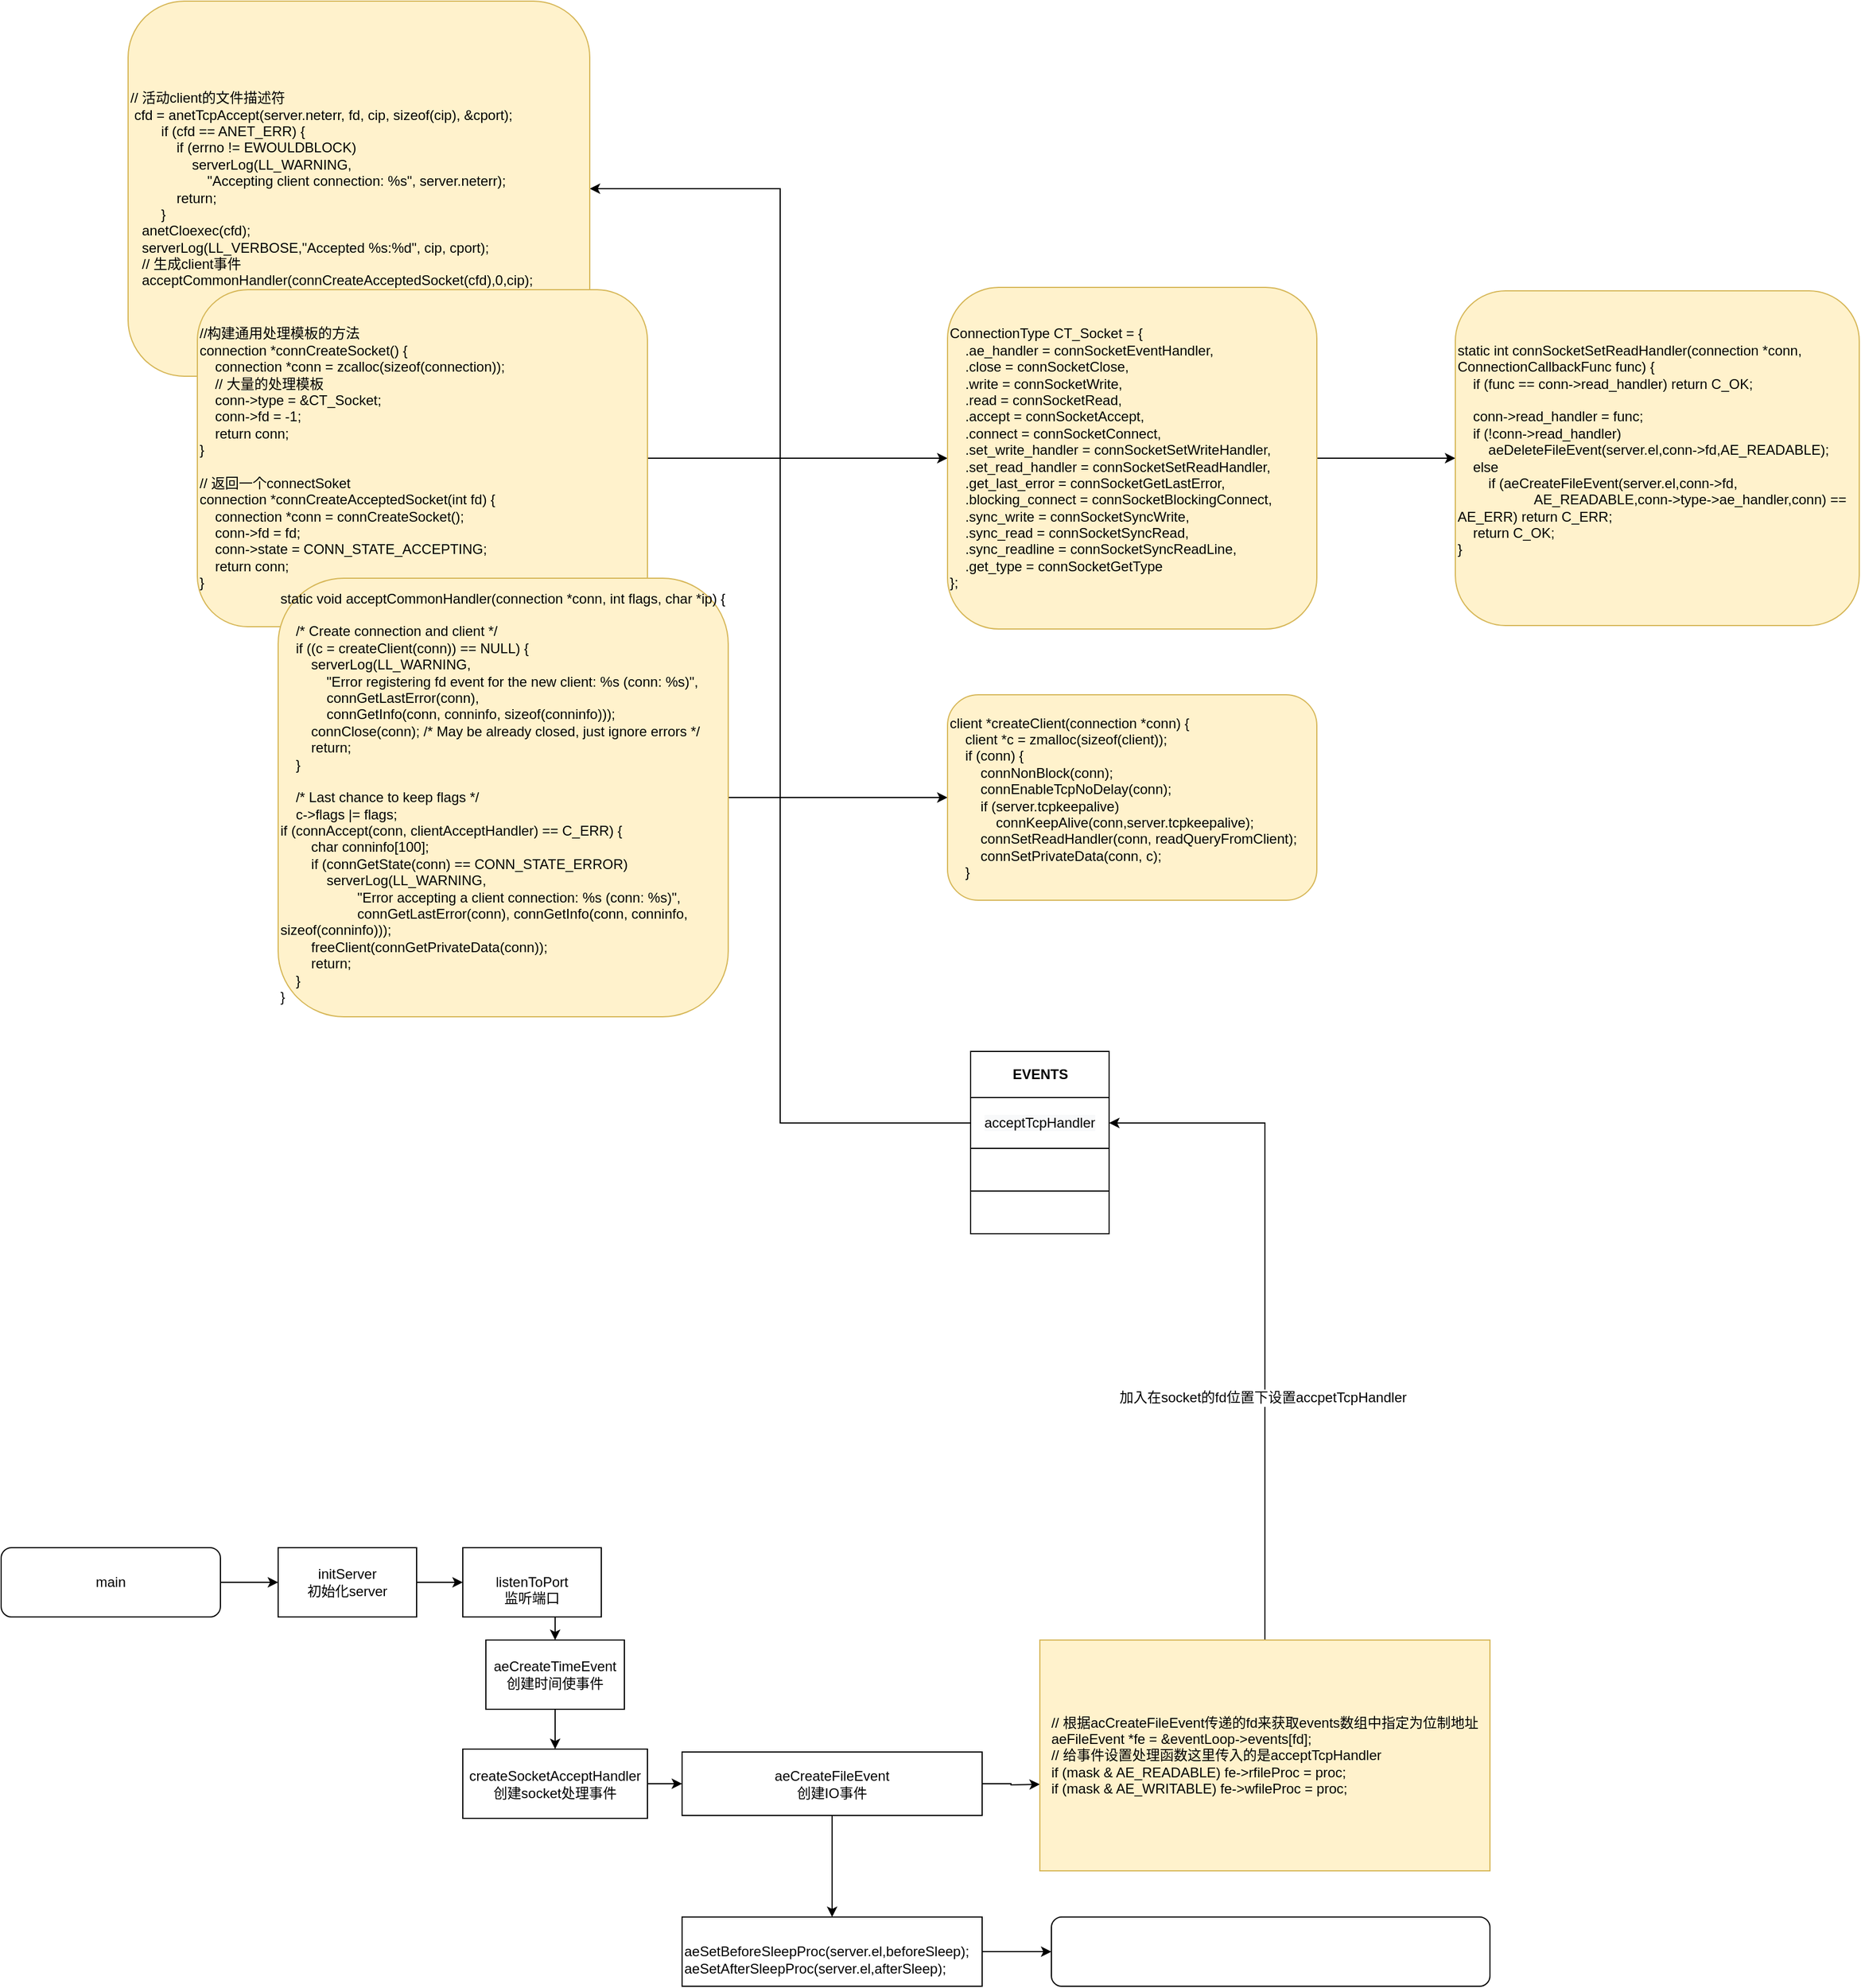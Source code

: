 <mxfile version="16.0.0" type="github"><diagram id="2zftxFfZJoa_WkWcQfK9" name="Page-1"><mxGraphModel dx="2036" dy="1942" grid="1" gridSize="10" guides="1" tooltips="1" connect="1" arrows="1" fold="1" page="1" pageScale="1" pageWidth="827" pageHeight="1169" math="0" shadow="0"><root><mxCell id="0"/><mxCell id="1" parent="0"/><mxCell id="9TWHAg7jtCrfxQBwRMBd-65" style="edgeStyle=orthogonalEdgeStyle;rounded=0;orthogonalLoop=1;jettySize=auto;html=1;fontFamily=Helvetica;fontSize=12;fontColor=rgb(0, 0, 0);" edge="1" parent="1" source="9TWHAg7jtCrfxQBwRMBd-1" target="9TWHAg7jtCrfxQBwRMBd-4"><mxGeometry relative="1" as="geometry"/></mxCell><mxCell id="9TWHAg7jtCrfxQBwRMBd-1" value="main" style="rounded=1;whiteSpace=wrap;html=1;" vertex="1" parent="1"><mxGeometry x="-160" y="410" width="190" height="60" as="geometry"/></mxCell><mxCell id="9TWHAg7jtCrfxQBwRMBd-5" style="edgeStyle=orthogonalEdgeStyle;rounded=0;orthogonalLoop=1;jettySize=auto;html=1;fontFamily=Helvetica;fontSize=12;fontColor=rgb(0, 0, 0);" edge="1" parent="1" source="9TWHAg7jtCrfxQBwRMBd-4" target="9TWHAg7jtCrfxQBwRMBd-6"><mxGeometry relative="1" as="geometry"><mxPoint x="310" y="430" as="targetPoint"/></mxGeometry></mxCell><mxCell id="9TWHAg7jtCrfxQBwRMBd-4" value="initServer&lt;br&gt;初始化server" style="rounded=0;whiteSpace=wrap;html=1;fontFamily=Helvetica;fontSize=12;fontColor=rgb(0, 0, 0);strokeColor=rgb(0, 0, 0);fillColor=rgb(255, 255, 255);" vertex="1" parent="1"><mxGeometry x="80" y="410" width="120" height="60" as="geometry"/></mxCell><mxCell id="9TWHAg7jtCrfxQBwRMBd-8" style="edgeStyle=orthogonalEdgeStyle;rounded=0;orthogonalLoop=1;jettySize=auto;html=1;exitX=0.5;exitY=1;exitDx=0;exitDy=0;entryX=0.5;entryY=0;entryDx=0;entryDy=0;fontFamily=Helvetica;fontSize=12;fontColor=rgb(0, 0, 0);" edge="1" parent="1" source="9TWHAg7jtCrfxQBwRMBd-6" target="9TWHAg7jtCrfxQBwRMBd-7"><mxGeometry relative="1" as="geometry"/></mxCell><mxCell id="9TWHAg7jtCrfxQBwRMBd-6" value="&lt;pre style=&quot;background-color: #2b2b2b ; color: #a9b7c6 ; font-family: &amp;#34;jetbrains mono&amp;#34; , monospace ; font-size: 9.8pt&quot;&gt;&lt;/pre&gt;listenToPort&lt;br&gt;监听端口" style="rounded=0;whiteSpace=wrap;html=1;fontFamily=Helvetica;fontSize=12;fontColor=rgb(0, 0, 0);strokeColor=rgb(0, 0, 0);fillColor=rgb(255, 255, 255);" vertex="1" parent="1"><mxGeometry x="240" y="410" width="120" height="60" as="geometry"/></mxCell><mxCell id="9TWHAg7jtCrfxQBwRMBd-10" style="edgeStyle=orthogonalEdgeStyle;rounded=0;orthogonalLoop=1;jettySize=auto;html=1;entryX=0.5;entryY=0;entryDx=0;entryDy=0;fontFamily=Helvetica;fontSize=12;fontColor=rgb(0, 0, 0);" edge="1" parent="1" source="9TWHAg7jtCrfxQBwRMBd-7" target="9TWHAg7jtCrfxQBwRMBd-9"><mxGeometry relative="1" as="geometry"/></mxCell><mxCell id="9TWHAg7jtCrfxQBwRMBd-7" value="aeCreateTimeEvent&lt;br&gt;创建时间使事件" style="rounded=0;whiteSpace=wrap;html=1;fontFamily=Helvetica;fontSize=12;fontColor=rgb(0, 0, 0);strokeColor=rgb(0, 0, 0);fillColor=rgb(255, 255, 255);" vertex="1" parent="1"><mxGeometry x="260" y="490" width="120" height="60" as="geometry"/></mxCell><mxCell id="9TWHAg7jtCrfxQBwRMBd-12" value="" style="edgeStyle=orthogonalEdgeStyle;rounded=0;orthogonalLoop=1;jettySize=auto;html=1;fontFamily=Helvetica;fontSize=12;fontColor=rgb(0, 0, 0);" edge="1" parent="1" source="9TWHAg7jtCrfxQBwRMBd-9" target="9TWHAg7jtCrfxQBwRMBd-11"><mxGeometry relative="1" as="geometry"/></mxCell><mxCell id="9TWHAg7jtCrfxQBwRMBd-9" value="createSocketAcceptHandler&lt;br&gt;创建socket处理事件" style="rounded=0;whiteSpace=wrap;html=1;fontFamily=Helvetica;fontSize=12;fontColor=rgb(0, 0, 0);strokeColor=rgb(0, 0, 0);fillColor=rgb(255, 255, 255);" vertex="1" parent="1"><mxGeometry x="240" y="584.5" width="160" height="60" as="geometry"/></mxCell><mxCell id="9TWHAg7jtCrfxQBwRMBd-14" value="" style="edgeStyle=orthogonalEdgeStyle;rounded=0;orthogonalLoop=1;jettySize=auto;html=1;fontFamily=Helvetica;fontSize=12;fontColor=rgb(0, 0, 0);" edge="1" parent="1" source="9TWHAg7jtCrfxQBwRMBd-11"><mxGeometry relative="1" as="geometry"><mxPoint x="740" y="615" as="targetPoint"/></mxGeometry></mxCell><mxCell id="9TWHAg7jtCrfxQBwRMBd-70" value="" style="edgeStyle=orthogonalEdgeStyle;rounded=0;orthogonalLoop=1;jettySize=auto;html=1;fontFamily=Helvetica;fontSize=12;fontColor=rgb(0, 0, 0);" edge="1" parent="1" source="9TWHAg7jtCrfxQBwRMBd-11" target="9TWHAg7jtCrfxQBwRMBd-69"><mxGeometry relative="1" as="geometry"/></mxCell><mxCell id="9TWHAg7jtCrfxQBwRMBd-11" value="aeCreateFileEvent&lt;br&gt;创建IO事件" style="whiteSpace=wrap;html=1;fillColor=rgb(255, 255, 255);strokeColor=rgb(0, 0, 0);fontColor=rgb(0, 0, 0);rounded=0;" vertex="1" parent="1"><mxGeometry x="430" y="587" width="260" height="55" as="geometry"/></mxCell><mxCell id="9TWHAg7jtCrfxQBwRMBd-43" style="edgeStyle=orthogonalEdgeStyle;rounded=0;orthogonalLoop=1;jettySize=auto;html=1;fontFamily=Helvetica;fontSize=12;fontColor=rgb(0, 0, 0);entryX=1;entryY=0.5;entryDx=0;entryDy=0;" edge="1" parent="1" source="9TWHAg7jtCrfxQBwRMBd-15" target="9TWHAg7jtCrfxQBwRMBd-46"><mxGeometry relative="1" as="geometry"><mxPoint x="650" y="120" as="targetPoint"/></mxGeometry></mxCell><mxCell id="9TWHAg7jtCrfxQBwRMBd-44" value="加入在socket的fd位置下设置accpetTcpHandler" style="edgeLabel;html=1;align=center;verticalAlign=middle;resizable=0;points=[];fontSize=12;fontFamily=Helvetica;fontColor=rgb(0, 0, 0);" vertex="1" connectable="0" parent="9TWHAg7jtCrfxQBwRMBd-43"><mxGeometry x="-0.279" y="2" relative="1" as="geometry"><mxPoint as="offset"/></mxGeometry></mxCell><mxCell id="9TWHAg7jtCrfxQBwRMBd-15" value="&lt;div style=&quot;text-align: left&quot;&gt;&lt;span&gt;// 根据acCreateFileEvent传递的fd来获取events数组中指定为位制地址&lt;/span&gt;&lt;/div&gt;&lt;div style=&quot;text-align: left&quot;&gt;&lt;span&gt;aeFileEvent *fe = &amp;amp;eventLoop-&amp;gt;events[fd];&lt;/span&gt;&lt;/div&gt;&lt;div style=&quot;text-align: left&quot;&gt;&lt;span&gt;// 给事件设置处理函数这里传入的是&lt;/span&gt;&lt;span&gt;acceptTcpHandler&lt;/span&gt;&lt;/div&gt;&lt;div style=&quot;text-align: left&quot;&gt;&lt;span&gt;&lt;div&gt;if (mask &amp;amp; AE_READABLE) fe-&amp;gt;rfileProc = proc;&lt;/div&gt;&lt;div&gt;if (mask &amp;amp; AE_WRITABLE) fe-&amp;gt;wfileProc = proc;&lt;/div&gt;&lt;/span&gt;&lt;/div&gt;" style="whiteSpace=wrap;html=1;rounded=0;fontFamily=Helvetica;fontSize=12;strokeColor=#d6b656;fillColor=#fff2cc;" vertex="1" parent="1"><mxGeometry x="740" y="490" width="390" height="200" as="geometry"/></mxCell><mxCell id="9TWHAg7jtCrfxQBwRMBd-45" value="EVENTS" style="shape=table;startSize=40;container=1;collapsible=0;childLayout=tableLayout;fontStyle=1;align=center;pointerEvents=1;rounded=0;fontFamily=Helvetica;fontSize=12;fontColor=rgb(0, 0, 0);strokeColor=rgb(0, 0, 0);fillColor=rgb(255, 255, 255);html=1;" vertex="1" parent="1"><mxGeometry x="680" y="-20" width="120" height="158" as="geometry"/></mxCell><mxCell id="9TWHAg7jtCrfxQBwRMBd-46" value="" style="shape=partialRectangle;html=1;whiteSpace=wrap;collapsible=0;dropTarget=0;pointerEvents=0;fillColor=none;top=0;left=0;bottom=0;right=0;points=[[0,0.5],[1,0.5]];portConstraint=eastwest;rounded=0;fontFamily=Helvetica;fontSize=12;fontColor=rgb(0, 0, 0);strokeColor=rgb(0, 0, 0);" vertex="1" parent="9TWHAg7jtCrfxQBwRMBd-45"><mxGeometry y="40" width="120" height="44" as="geometry"/></mxCell><mxCell id="9TWHAg7jtCrfxQBwRMBd-47" value="&lt;span style=&quot;color: rgb(0 , 0 , 0) ; font-family: &amp;#34;helvetica&amp;#34; ; font-size: 12px ; font-style: normal ; font-weight: 400 ; letter-spacing: normal ; text-indent: 0px ; text-transform: none ; word-spacing: 0px ; background-color: rgb(248 , 249 , 250) ; display: inline ; float: none&quot;&gt;acceptTcpHandler&lt;/span&gt;" style="shape=partialRectangle;html=1;whiteSpace=wrap;connectable=0;fillColor=none;top=0;left=0;bottom=0;right=0;overflow=hidden;pointerEvents=1;rounded=0;fontFamily=Helvetica;fontSize=12;fontColor=rgb(0, 0, 0);strokeColor=rgb(0, 0, 0);align=center;verticalAlign=middle;" vertex="1" parent="9TWHAg7jtCrfxQBwRMBd-46"><mxGeometry width="120" height="44" as="geometry"><mxRectangle width="120" height="44" as="alternateBounds"/></mxGeometry></mxCell><mxCell id="9TWHAg7jtCrfxQBwRMBd-50" value="" style="shape=partialRectangle;html=1;whiteSpace=wrap;collapsible=0;dropTarget=0;pointerEvents=0;fillColor=none;top=0;left=0;bottom=0;right=0;points=[[0,0.5],[1,0.5]];portConstraint=eastwest;rounded=0;fontFamily=Helvetica;fontSize=12;fontColor=rgb(0, 0, 0);strokeColor=rgb(0, 0, 0);" vertex="1" parent="9TWHAg7jtCrfxQBwRMBd-45"><mxGeometry y="84" width="120" height="37" as="geometry"/></mxCell><mxCell id="9TWHAg7jtCrfxQBwRMBd-51" value="" style="shape=partialRectangle;html=1;whiteSpace=wrap;connectable=0;fillColor=none;top=0;left=0;bottom=0;right=0;overflow=hidden;pointerEvents=1;rounded=0;fontFamily=Helvetica;fontSize=12;fontColor=rgb(0, 0, 0);strokeColor=rgb(0, 0, 0);" vertex="1" parent="9TWHAg7jtCrfxQBwRMBd-50"><mxGeometry width="120" height="37" as="geometry"><mxRectangle width="120" height="37" as="alternateBounds"/></mxGeometry></mxCell><mxCell id="9TWHAg7jtCrfxQBwRMBd-54" value="" style="shape=partialRectangle;html=1;whiteSpace=wrap;collapsible=0;dropTarget=0;pointerEvents=0;fillColor=none;top=0;left=0;bottom=0;right=0;points=[[0,0.5],[1,0.5]];portConstraint=eastwest;rounded=0;fontFamily=Helvetica;fontSize=12;fontColor=rgb(0, 0, 0);strokeColor=rgb(0, 0, 0);" vertex="1" parent="9TWHAg7jtCrfxQBwRMBd-45"><mxGeometry y="121" width="120" height="37" as="geometry"/></mxCell><mxCell id="9TWHAg7jtCrfxQBwRMBd-55" value="" style="shape=partialRectangle;html=1;whiteSpace=wrap;connectable=0;fillColor=none;top=0;left=0;bottom=0;right=0;overflow=hidden;pointerEvents=1;rounded=0;fontFamily=Helvetica;fontSize=12;fontColor=rgb(0, 0, 0);strokeColor=rgb(0, 0, 0);" vertex="1" parent="9TWHAg7jtCrfxQBwRMBd-54"><mxGeometry width="120" height="37" as="geometry"><mxRectangle width="120" height="37" as="alternateBounds"/></mxGeometry></mxCell><mxCell id="9TWHAg7jtCrfxQBwRMBd-60" style="edgeStyle=orthogonalEdgeStyle;rounded=0;orthogonalLoop=1;jettySize=auto;html=1;exitX=0;exitY=0.5;exitDx=0;exitDy=0;fontFamily=Helvetica;fontSize=12;fontColor=rgb(0, 0, 0);entryX=1;entryY=0.5;entryDx=0;entryDy=0;" edge="1" parent="1" source="9TWHAg7jtCrfxQBwRMBd-46" target="9TWHAg7jtCrfxQBwRMBd-63"><mxGeometry relative="1" as="geometry"><mxPoint x="530" y="152" as="targetPoint"/></mxGeometry></mxCell><mxCell id="9TWHAg7jtCrfxQBwRMBd-63" value="&lt;div&gt;// 活动client的文件描述符&lt;/div&gt;&lt;div&gt;&amp;nbsp;cfd = anetTcpAccept(server.neterr, fd, cip, sizeof(cip), &amp;amp;cport);&lt;/div&gt;&lt;div&gt;&amp;nbsp;&lt;span style=&quot;white-space: pre&quot;&gt;&#9;&lt;/span&gt;if (cfd == ANET_ERR) {&lt;/div&gt;&lt;div&gt;&amp;nbsp; &amp;nbsp; &amp;nbsp; &amp;nbsp; &amp;nbsp; &amp;nbsp; if (errno != EWOULDBLOCK)&lt;/div&gt;&lt;div&gt;&amp;nbsp; &amp;nbsp; &amp;nbsp; &amp;nbsp; &amp;nbsp; &amp;nbsp; &amp;nbsp; &amp;nbsp; serverLog(LL_WARNING,&lt;/div&gt;&lt;div&gt;&amp;nbsp; &amp;nbsp; &amp;nbsp; &amp;nbsp; &amp;nbsp; &amp;nbsp; &amp;nbsp; &amp;nbsp; &amp;nbsp; &amp;nbsp; &quot;Accepting client connection: %s&quot;, server.neterr);&lt;/div&gt;&lt;div&gt;&amp;nbsp; &amp;nbsp; &amp;nbsp; &amp;nbsp; &amp;nbsp; &amp;nbsp; return;&lt;/div&gt;&lt;div&gt;&amp;nbsp; &amp;nbsp; &amp;nbsp; &amp;nbsp; }&lt;/div&gt;&lt;div&gt;&amp;nbsp; &amp;nbsp;anetCloexec(cfd);&lt;/div&gt;&lt;div&gt;&amp;nbsp; &amp;nbsp;serverLog(LL_VERBOSE,&quot;Accepted %s:%d&quot;, cip, cport);&lt;/div&gt;&lt;div&gt;&amp;nbsp; &amp;nbsp;// 生成client事件&lt;/div&gt;&lt;div&gt;&amp;nbsp; &amp;nbsp;acceptCommonHandler(connCreateAcceptedSocket(cfd),0,cip);&lt;/div&gt;" style="rounded=1;whiteSpace=wrap;html=1;fontFamily=Helvetica;fontSize=12;strokeColor=#d6b656;fillColor=#fff2cc;align=left;" vertex="1" parent="1"><mxGeometry x="-50" y="-930" width="400" height="325" as="geometry"/></mxCell><mxCell id="9TWHAg7jtCrfxQBwRMBd-75" style="edgeStyle=orthogonalEdgeStyle;rounded=0;orthogonalLoop=1;jettySize=auto;html=1;fontFamily=Helvetica;fontSize=12;fontColor=rgb(0, 0, 0);entryX=0;entryY=0.5;entryDx=0;entryDy=0;exitX=1;exitY=0.5;exitDx=0;exitDy=0;" edge="1" parent="1" source="9TWHAg7jtCrfxQBwRMBd-64" target="9TWHAg7jtCrfxQBwRMBd-76"><mxGeometry relative="1" as="geometry"><mxPoint x="590" y="-534" as="targetPoint"/></mxGeometry></mxCell><mxCell id="9TWHAg7jtCrfxQBwRMBd-64" value="//构建通用处理模板的方法&lt;br&gt;connection *connCreateSocket() {&lt;br&gt;&amp;nbsp; &amp;nbsp; connection *conn = zcalloc(sizeof(connection));&amp;nbsp; &amp;nbsp;&amp;nbsp;&lt;br&gt;&amp;nbsp; &amp;nbsp; // 大量的处理模板&lt;br&gt;&amp;nbsp; &amp;nbsp; conn-&amp;gt;type = &amp;amp;CT_Socket;&lt;br&gt;&amp;nbsp; &amp;nbsp; conn-&amp;gt;fd = -1;&lt;br&gt;&amp;nbsp; &amp;nbsp; return conn;&lt;br&gt;}&lt;br&gt;&lt;br&gt;// 返回一个connectSoket&lt;br&gt;connection *connCreateAcceptedSocket(int fd) {&lt;br&gt;&amp;nbsp; &amp;nbsp; connection *conn = connCreateSocket();&lt;br&gt;&amp;nbsp; &amp;nbsp; conn-&amp;gt;fd = fd;&lt;br&gt;&amp;nbsp; &amp;nbsp; conn-&amp;gt;state = CONN_STATE_ACCEPTING;&lt;br&gt;&amp;nbsp; &amp;nbsp; return conn;&lt;br&gt;}" style="rounded=1;whiteSpace=wrap;html=1;fontFamily=Helvetica;fontSize=12;strokeColor=#d6b656;fillColor=#fff2cc;align=left;" vertex="1" parent="1"><mxGeometry x="10" y="-680" width="390" height="292" as="geometry"/></mxCell><mxCell id="9TWHAg7jtCrfxQBwRMBd-74" style="edgeStyle=orthogonalEdgeStyle;rounded=0;orthogonalLoop=1;jettySize=auto;html=1;fontFamily=Helvetica;fontSize=12;fontColor=rgb(0, 0, 0);" edge="1" parent="1" source="9TWHAg7jtCrfxQBwRMBd-67" target="9TWHAg7jtCrfxQBwRMBd-73"><mxGeometry relative="1" as="geometry"/></mxCell><mxCell id="9TWHAg7jtCrfxQBwRMBd-67" value="&lt;div&gt;static void acceptCommonHandler(connection *conn, int flags, char *ip) {&lt;/div&gt;&lt;div&gt;&amp;nbsp;&amp;nbsp;&lt;/div&gt;&lt;div&gt;&amp;nbsp; &amp;nbsp; /* Create connection and client */&lt;/div&gt;&lt;div&gt;&amp;nbsp; &amp;nbsp; if ((c = createClient(conn)) == NULL) {&lt;/div&gt;&lt;div&gt;&amp;nbsp; &amp;nbsp; &amp;nbsp; &amp;nbsp; serverLog(LL_WARNING,&lt;/div&gt;&lt;div&gt;&amp;nbsp; &amp;nbsp; &amp;nbsp; &amp;nbsp; &amp;nbsp; &amp;nbsp; &quot;Error registering fd event for the new client: %s (conn: %s)&quot;,&lt;/div&gt;&lt;div&gt;&amp;nbsp; &amp;nbsp; &amp;nbsp; &amp;nbsp; &amp;nbsp; &amp;nbsp; connGetLastError(conn),&lt;/div&gt;&lt;div&gt;&amp;nbsp; &amp;nbsp; &amp;nbsp; &amp;nbsp; &amp;nbsp; &amp;nbsp; connGetInfo(conn, conninfo, sizeof(conninfo)));&lt;/div&gt;&lt;div&gt;&amp;nbsp; &amp;nbsp; &amp;nbsp; &amp;nbsp; connClose(conn); /* May be already closed, just ignore errors */&lt;/div&gt;&lt;div&gt;&amp;nbsp; &amp;nbsp; &amp;nbsp; &amp;nbsp; return;&lt;/div&gt;&lt;div&gt;&amp;nbsp; &amp;nbsp; }&lt;/div&gt;&lt;div&gt;&lt;br&gt;&lt;/div&gt;&lt;div&gt;&amp;nbsp; &amp;nbsp; /* Last chance to keep flags */&lt;/div&gt;&lt;div&gt;&amp;nbsp; &amp;nbsp; c-&amp;gt;flags |= flags;&lt;/div&gt;&lt;div&gt;&lt;span&gt;&#9;&#9;&lt;/span&gt;if (connAccept(conn, clientAcceptHandler) == C_ERR) {&lt;/div&gt;&lt;div&gt;&amp;nbsp; &amp;nbsp; &amp;nbsp; &amp;nbsp; char conninfo[100];&lt;/div&gt;&lt;div&gt;&amp;nbsp; &amp;nbsp; &amp;nbsp; &amp;nbsp; if (connGetState(conn) == CONN_STATE_ERROR)&lt;/div&gt;&lt;div&gt;&amp;nbsp; &amp;nbsp; &amp;nbsp; &amp;nbsp; &amp;nbsp; &amp;nbsp; serverLog(LL_WARNING,&lt;/div&gt;&lt;div&gt;&amp;nbsp; &amp;nbsp; &amp;nbsp; &amp;nbsp; &amp;nbsp; &amp;nbsp; &amp;nbsp; &amp;nbsp; &amp;nbsp; &amp;nbsp; &quot;Error accepting a client connection: %s (conn: %s)&quot;,&lt;/div&gt;&lt;div&gt;&amp;nbsp; &amp;nbsp; &amp;nbsp; &amp;nbsp; &amp;nbsp; &amp;nbsp; &amp;nbsp; &amp;nbsp; &amp;nbsp; &amp;nbsp; connGetLastError(conn), connGetInfo(conn, conninfo, sizeof(conninfo)));&lt;/div&gt;&lt;div&gt;&amp;nbsp; &amp;nbsp; &amp;nbsp; &amp;nbsp; freeClient(connGetPrivateData(conn));&lt;/div&gt;&lt;div&gt;&amp;nbsp; &amp;nbsp; &amp;nbsp; &amp;nbsp; return;&lt;/div&gt;&lt;div&gt;&amp;nbsp; &amp;nbsp; }&lt;/div&gt;&lt;div&gt;}&lt;/div&gt;" style="rounded=1;whiteSpace=wrap;html=1;fontFamily=Helvetica;fontSize=12;strokeColor=#d6b656;fillColor=#fff2cc;align=left;" vertex="1" parent="1"><mxGeometry x="80" y="-430" width="390" height="380" as="geometry"/></mxCell><mxCell id="9TWHAg7jtCrfxQBwRMBd-71" style="edgeStyle=orthogonalEdgeStyle;rounded=0;orthogonalLoop=1;jettySize=auto;html=1;exitX=1;exitY=0.5;exitDx=0;exitDy=0;fontFamily=Helvetica;fontSize=12;fontColor=rgb(0, 0, 0);" edge="1" parent="1" source="9TWHAg7jtCrfxQBwRMBd-69" target="9TWHAg7jtCrfxQBwRMBd-72"><mxGeometry relative="1" as="geometry"><mxPoint x="740" y="760" as="targetPoint"/></mxGeometry></mxCell><mxCell id="9TWHAg7jtCrfxQBwRMBd-69" value="&lt;div&gt;&amp;nbsp; &amp;nbsp; aeSetBeforeSleepProc(server.el,beforeSleep);&lt;/div&gt;&lt;div&gt;aeSetAfterSleepProc(server.el,afterSleep);&lt;/div&gt;" style="whiteSpace=wrap;html=1;fillColor=rgb(255, 255, 255);strokeColor=rgb(0, 0, 0);fontColor=rgb(0, 0, 0);rounded=0;align=left;" vertex="1" parent="1"><mxGeometry x="430" y="730" width="260" height="60" as="geometry"/></mxCell><mxCell id="9TWHAg7jtCrfxQBwRMBd-72" value="" style="rounded=1;whiteSpace=wrap;html=1;fontFamily=Helvetica;fontSize=12;fontColor=rgb(0, 0, 0);strokeColor=rgb(0, 0, 0);fillColor=rgb(255, 255, 255);" vertex="1" parent="1"><mxGeometry x="750" y="730" width="380" height="60" as="geometry"/></mxCell><mxCell id="9TWHAg7jtCrfxQBwRMBd-73" value="&lt;div&gt;client *createClient(connection *conn) {&lt;/div&gt;&lt;div&gt;&amp;nbsp; &amp;nbsp; client *c = zmalloc(sizeof(client));&lt;/div&gt;&lt;div&gt;&amp;nbsp; &amp;nbsp; if (conn) {&lt;/div&gt;&lt;div&gt;&amp;nbsp; &amp;nbsp; &amp;nbsp; &amp;nbsp; connNonBlock(conn);&lt;/div&gt;&lt;div&gt;&amp;nbsp; &amp;nbsp; &amp;nbsp; &amp;nbsp; connEnableTcpNoDelay(conn);&lt;/div&gt;&lt;div&gt;&amp;nbsp; &amp;nbsp; &amp;nbsp; &amp;nbsp; if (server.tcpkeepalive)&lt;/div&gt;&lt;div&gt;&amp;nbsp; &amp;nbsp; &amp;nbsp; &amp;nbsp; &amp;nbsp; &amp;nbsp; connKeepAlive(conn,server.tcpkeepalive);&lt;/div&gt;&lt;div&gt;&amp;nbsp; &amp;nbsp; &amp;nbsp; &amp;nbsp; connSetReadHandler(conn, readQueryFromClient);&lt;/div&gt;&lt;div&gt;&amp;nbsp; &amp;nbsp; &amp;nbsp; &amp;nbsp; connSetPrivateData(conn, c);&lt;/div&gt;&lt;div&gt;&amp;nbsp; &amp;nbsp; }&lt;/div&gt;" style="rounded=1;whiteSpace=wrap;html=1;fontFamily=Helvetica;fontSize=12;strokeColor=#d6b656;fillColor=#fff2cc;align=left;" vertex="1" parent="1"><mxGeometry x="660" y="-329" width="320" height="178" as="geometry"/></mxCell><mxCell id="9TWHAg7jtCrfxQBwRMBd-79" value="" style="edgeStyle=orthogonalEdgeStyle;rounded=0;orthogonalLoop=1;jettySize=auto;html=1;fontFamily=Helvetica;fontSize=12;fontColor=rgb(0, 0, 0);" edge="1" parent="1" source="9TWHAg7jtCrfxQBwRMBd-76" target="9TWHAg7jtCrfxQBwRMBd-78"><mxGeometry relative="1" as="geometry"/></mxCell><mxCell id="9TWHAg7jtCrfxQBwRMBd-76" value="&lt;div&gt;ConnectionType CT_Socket = {&lt;/div&gt;&lt;div&gt;&amp;nbsp; &amp;nbsp; .ae_handler = connSocketEventHandler,&lt;/div&gt;&lt;div&gt;&amp;nbsp; &amp;nbsp; .close = connSocketClose,&lt;/div&gt;&lt;div&gt;&amp;nbsp; &amp;nbsp; .write = connSocketWrite,&lt;/div&gt;&lt;div&gt;&amp;nbsp; &amp;nbsp; .read = connSocketRead,&lt;/div&gt;&lt;div&gt;&amp;nbsp; &amp;nbsp; .accept = connSocketAccept,&lt;/div&gt;&lt;div&gt;&amp;nbsp; &amp;nbsp; .connect = connSocketConnect,&lt;/div&gt;&lt;div&gt;&amp;nbsp; &amp;nbsp; .set_write_handler = connSocketSetWriteHandler,&lt;/div&gt;&lt;div&gt;&amp;nbsp; &amp;nbsp; .set_read_handler = connSocketSetReadHandler,&lt;/div&gt;&lt;div&gt;&amp;nbsp; &amp;nbsp; .get_last_error = connSocketGetLastError,&lt;/div&gt;&lt;div&gt;&amp;nbsp; &amp;nbsp; .blocking_connect = connSocketBlockingConnect,&lt;/div&gt;&lt;div&gt;&amp;nbsp; &amp;nbsp; .sync_write = connSocketSyncWrite,&lt;/div&gt;&lt;div&gt;&amp;nbsp; &amp;nbsp; .sync_read = connSocketSyncRead,&lt;/div&gt;&lt;div&gt;&amp;nbsp; &amp;nbsp; .sync_readline = connSocketSyncReadLine,&lt;/div&gt;&lt;div&gt;&amp;nbsp; &amp;nbsp; .get_type = connSocketGetType&lt;/div&gt;&lt;div style=&quot;&quot;&gt;};&lt;/div&gt;" style="rounded=1;whiteSpace=wrap;html=1;fontFamily=Helvetica;fontSize=12;strokeColor=#d6b656;fillColor=#fff2cc;align=left;" vertex="1" parent="1"><mxGeometry x="660" y="-682" width="320" height="296" as="geometry"/></mxCell><mxCell id="9TWHAg7jtCrfxQBwRMBd-78" value="&lt;div&gt;static int connSocketSetReadHandler(connection *conn, ConnectionCallbackFunc func) {&lt;/div&gt;&lt;div&gt;&amp;nbsp; &amp;nbsp; if (func == conn-&amp;gt;read_handler) return C_OK;&lt;/div&gt;&lt;div&gt;&lt;br&gt;&lt;/div&gt;&lt;div&gt;&amp;nbsp; &amp;nbsp; conn-&amp;gt;read_handler = func;&lt;/div&gt;&lt;div&gt;&amp;nbsp; &amp;nbsp; if (!conn-&amp;gt;read_handler)&lt;/div&gt;&lt;div&gt;&amp;nbsp; &amp;nbsp; &amp;nbsp; &amp;nbsp; aeDeleteFileEvent(server.el,conn-&amp;gt;fd,AE_READABLE);&lt;/div&gt;&lt;div&gt;&amp;nbsp; &amp;nbsp; else&lt;/div&gt;&lt;div&gt;&amp;nbsp; &amp;nbsp; &amp;nbsp; &amp;nbsp; if (aeCreateFileEvent(server.el,conn-&amp;gt;fd,&lt;/div&gt;&lt;div&gt;&amp;nbsp; &amp;nbsp; &amp;nbsp; &amp;nbsp; &amp;nbsp; &amp;nbsp; &amp;nbsp; &amp;nbsp; &amp;nbsp; &amp;nbsp; AE_READABLE,conn-&amp;gt;type-&amp;gt;ae_handler,conn) == AE_ERR) return C_ERR;&lt;/div&gt;&lt;div&gt;&amp;nbsp; &amp;nbsp; return C_OK;&lt;/div&gt;&lt;div&gt;}&lt;/div&gt;&lt;div&gt;&lt;br&gt;&lt;/div&gt;" style="whiteSpace=wrap;html=1;align=left;fillColor=#fff2cc;strokeColor=#d6b656;fontColor=rgb(0, 0, 0);rounded=1;" vertex="1" parent="1"><mxGeometry x="1100" y="-679" width="350" height="290" as="geometry"/></mxCell></root></mxGraphModel></diagram></mxfile>